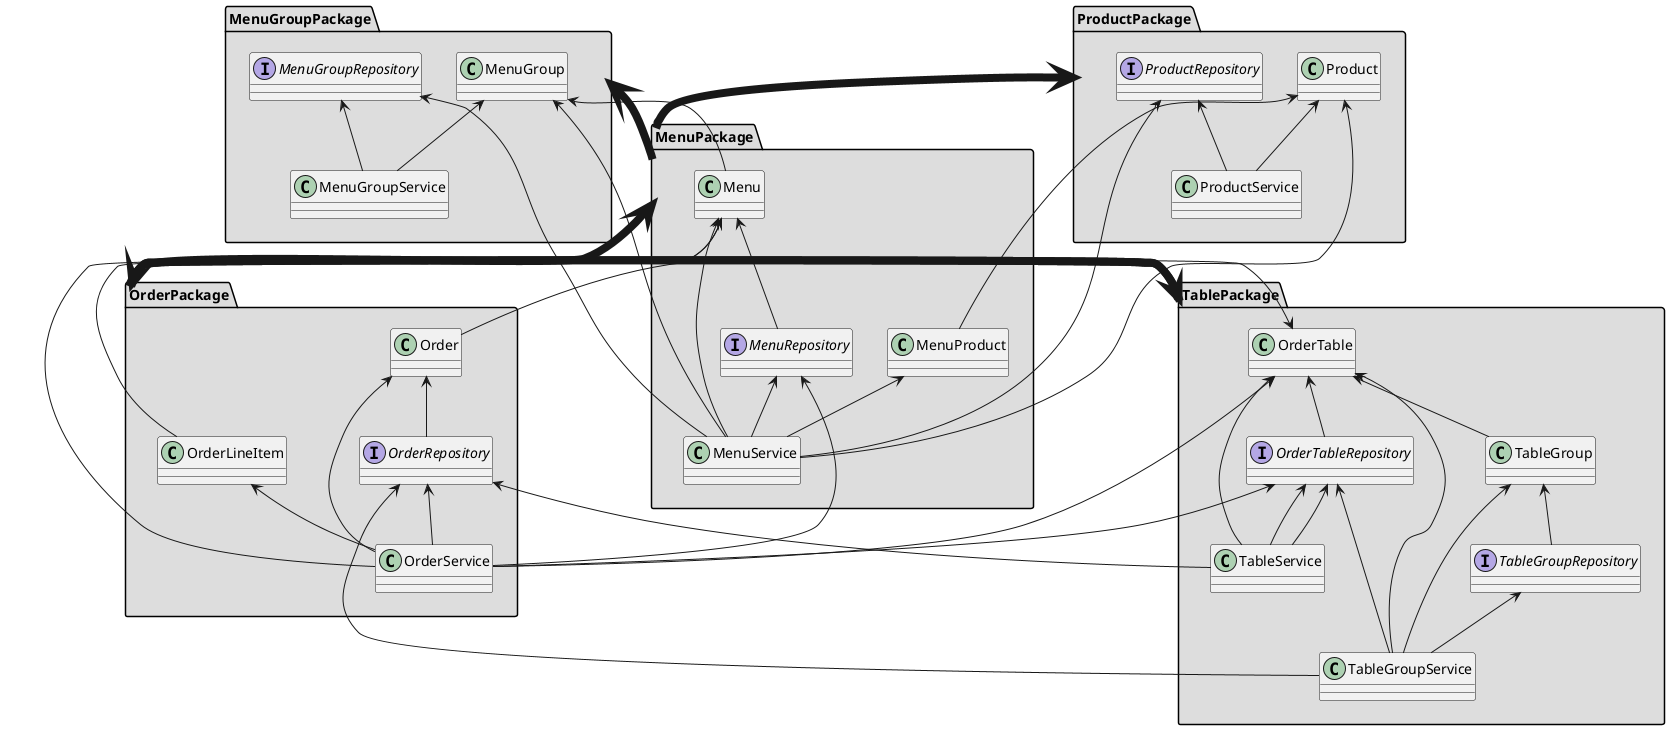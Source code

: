@startuml
package MenuPackage #DDDDDD {
  class MenuService
  class Menu
  class MenuProduct
  interface MenuRepository
}
package MenuGroupPackage #DDDDDD {
  class MenuGroupService
  class MenuGroup
  interface MenuGroupRepository
}
package OrderPackage #DDDDDD {
  class OrderService
  class Order
  class OrderLineItem
  interface OrderRepository
}
package ProductPackage #DDDDDD {
  class ProductService
  class Product
  interface ProductRepository
}
package TablePackage #DDDDDD {
  class TableService
  class TableGroupService
  class OrderTable
  class TableGroup
  interface OrderTableRepository
  interface TableGroupRepository
}

  ProductPackage <-[thickness=8]- MenuPackage
  MenuGroupPackage <-[thickness=8]- MenuPackage
  MenuPackage <-[thickness=8]- OrderPackage
  TablePackage <-[thickness=8]- OrderPackage
  OrderPackage <-[thickness=8]- TablePackage


  Menu <-- MenuService
  MenuGroup <-- MenuService
  MenuGroupRepository <-- MenuService
  MenuProduct <-- MenuService
  MenuRepository <-- MenuService
  Product <-- MenuService
  ProductRepository <-- MenuService

  MenuGroup <-- Menu

  Product <-- MenuProduct

  MenuGroup <-- MenuGroupService
  MenuGroupRepository <-- MenuGroupService

  OrderTable <-- Order
  Menu <-- OrderLineItem

  Menu <-- OrderService
  MenuRepository <-- OrderService
  Order <-- OrderService
  OrderLineItem <-- OrderService
  OrderRepository <-- OrderService
  OrderTable <-- OrderService
  OrderTableRepository <-- OrderService

  Product <-- ProductService
  ProductRepository <-- ProductService

  OrderTable <-- TableGroup

  OrderRepository <-- TableGroupService
  OrderTable <-- TableGroupService
  OrderTableRepository <-- TableGroupService
  TableGroup <-- TableGroupService
  TableGroupRepository <-- TableGroupService

  OrderRepository <-- TableService
  OrderTable <-- TableService
  OrderTableRepository <-- TableService

  TableGroup <-- TableGroupRepository
  Order <-- OrderRepository
  Menu <-- MenuRepository
  OrderTableRepository <-- TableService
  OrderTable <-- OrderTableRepository
@enduml
